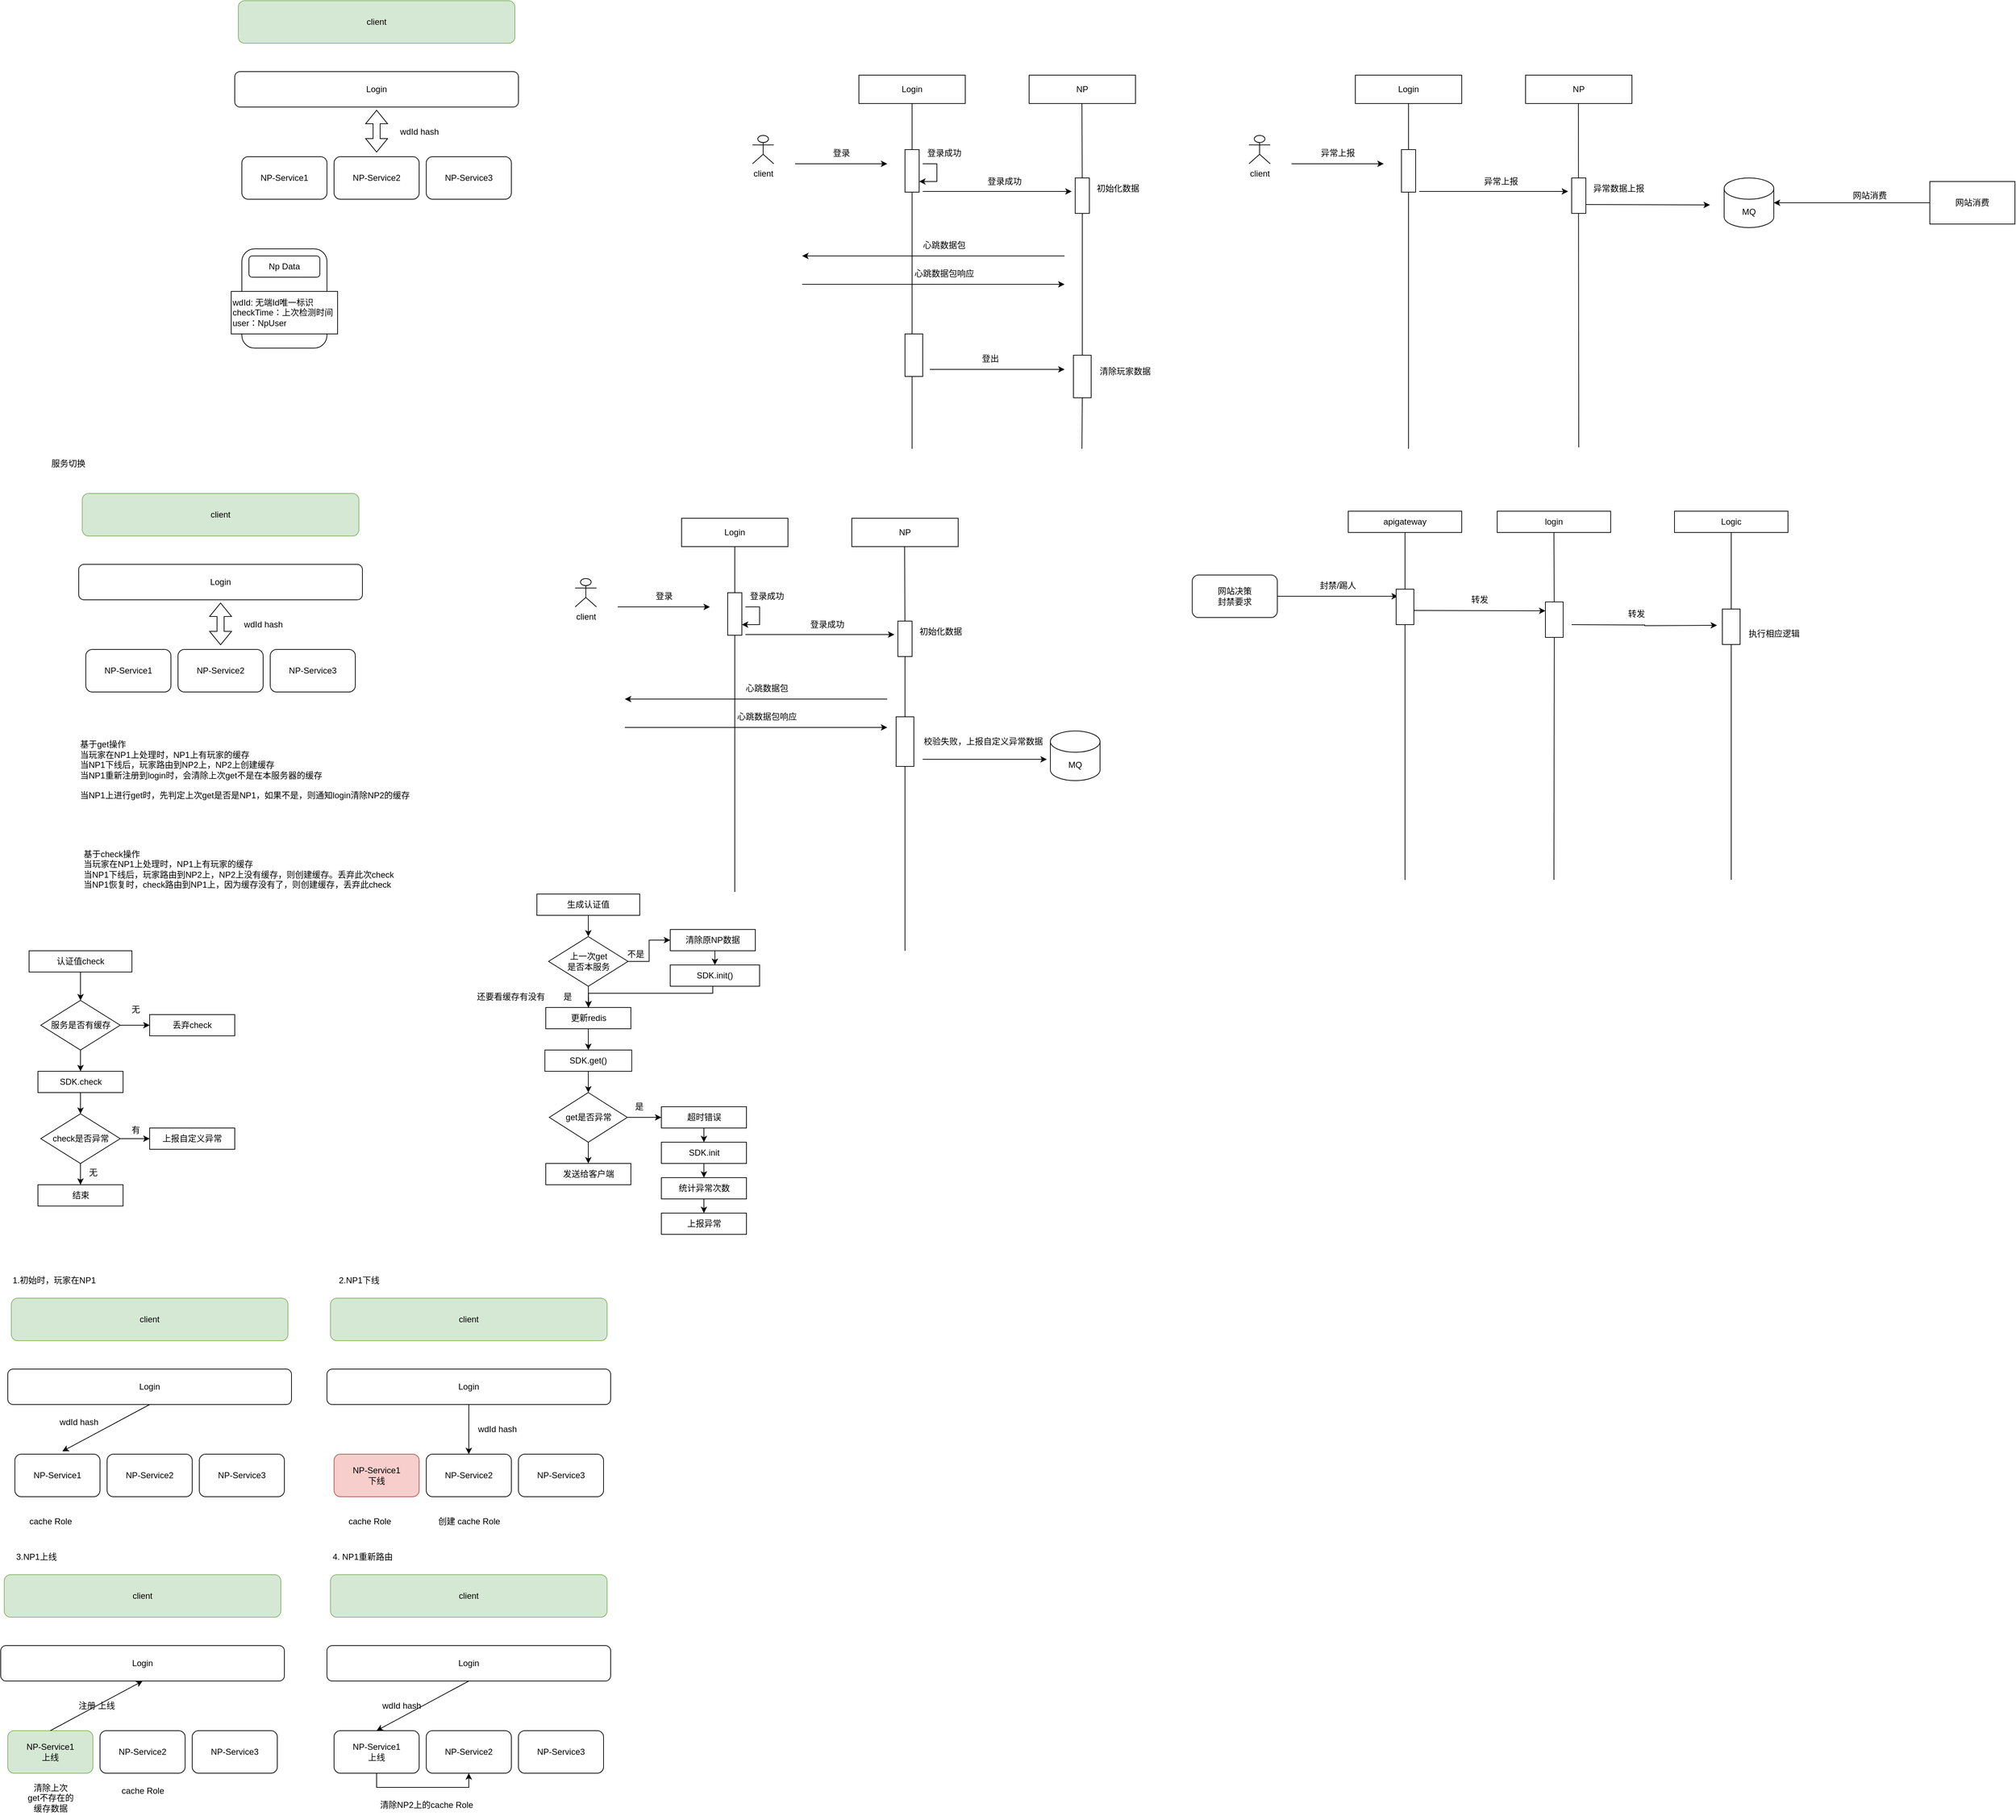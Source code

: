 <mxfile version="22.0.4" type="github">
  <diagram name="第 1 页" id="m8Y2bPKccs0BhpPyB7dn">
    <mxGraphModel dx="1434" dy="758" grid="1" gridSize="10" guides="1" tooltips="1" connect="1" arrows="1" fold="1" page="1" pageScale="1" pageWidth="4681" pageHeight="3300" math="0" shadow="0">
      <root>
        <mxCell id="0" />
        <mxCell id="1" parent="0" />
        <mxCell id="TbUIRS5alaqaaHzp_Mkm-1" value="Login" style="rounded=1;whiteSpace=wrap;html=1;" parent="1" vertex="1">
          <mxGeometry x="440" y="190" width="400" height="50" as="geometry" />
        </mxCell>
        <mxCell id="TbUIRS5alaqaaHzp_Mkm-2" value="NP-Service1" style="rounded=1;whiteSpace=wrap;html=1;" parent="1" vertex="1">
          <mxGeometry x="450" y="310" width="120" height="60" as="geometry" />
        </mxCell>
        <mxCell id="TbUIRS5alaqaaHzp_Mkm-3" value="NP-Service2" style="rounded=1;whiteSpace=wrap;html=1;" parent="1" vertex="1">
          <mxGeometry x="580" y="310" width="120" height="60" as="geometry" />
        </mxCell>
        <mxCell id="TbUIRS5alaqaaHzp_Mkm-4" value="NP-Service3" style="rounded=1;whiteSpace=wrap;html=1;" parent="1" vertex="1">
          <mxGeometry x="710" y="310" width="120" height="60" as="geometry" />
        </mxCell>
        <mxCell id="TbUIRS5alaqaaHzp_Mkm-6" value="" style="shape=flexArrow;endArrow=classic;startArrow=classic;html=1;rounded=0;entryX=0.5;entryY=1;entryDx=0;entryDy=0;" parent="1" edge="1">
          <mxGeometry width="100" height="100" relative="1" as="geometry">
            <mxPoint x="640" y="304" as="sourcePoint" />
            <mxPoint x="640" y="244" as="targetPoint" />
          </mxGeometry>
        </mxCell>
        <mxCell id="TbUIRS5alaqaaHzp_Mkm-7" value="wdId hash" style="text;html=1;align=center;verticalAlign=middle;resizable=0;points=[];autosize=1;strokeColor=none;fillColor=none;" parent="1" vertex="1">
          <mxGeometry x="660" y="260" width="80" height="30" as="geometry" />
        </mxCell>
        <mxCell id="TbUIRS5alaqaaHzp_Mkm-9" value="" style="rounded=1;whiteSpace=wrap;html=1;" parent="1" vertex="1">
          <mxGeometry x="450" y="440" width="120" height="140" as="geometry" />
        </mxCell>
        <mxCell id="TbUIRS5alaqaaHzp_Mkm-10" value="Np Data" style="rounded=1;whiteSpace=wrap;html=1;" parent="1" vertex="1">
          <mxGeometry x="460" y="450" width="100" height="30" as="geometry" />
        </mxCell>
        <mxCell id="TbUIRS5alaqaaHzp_Mkm-11" value="wdId: 无端Id唯一标识&lt;br&gt;checkTime：上次检测时间&lt;br&gt;user：NpUser" style="whiteSpace=wrap;html=1;align=left;" parent="1" vertex="1">
          <mxGeometry x="435" y="500" width="150" height="60" as="geometry" />
        </mxCell>
        <mxCell id="TbUIRS5alaqaaHzp_Mkm-13" value="Login" style="rounded=0;whiteSpace=wrap;html=1;" parent="1" vertex="1">
          <mxGeometry x="1320" y="195" width="150" height="40" as="geometry" />
        </mxCell>
        <mxCell id="TbUIRS5alaqaaHzp_Mkm-14" value="NP" style="rounded=0;whiteSpace=wrap;html=1;" parent="1" vertex="1">
          <mxGeometry x="1560" y="195" width="150" height="40" as="geometry" />
        </mxCell>
        <mxCell id="TbUIRS5alaqaaHzp_Mkm-15" value="client" style="shape=umlActor;verticalLabelPosition=bottom;verticalAlign=top;html=1;outlineConnect=0;" parent="1" vertex="1">
          <mxGeometry x="1170" y="280" width="30" height="40" as="geometry" />
        </mxCell>
        <mxCell id="TbUIRS5alaqaaHzp_Mkm-17" value="" style="endArrow=none;html=1;rounded=0;entryX=0.5;entryY=1;entryDx=0;entryDy=0;" parent="1" source="TbUIRS5alaqaaHzp_Mkm-20" target="TbUIRS5alaqaaHzp_Mkm-13" edge="1">
          <mxGeometry width="50" height="50" relative="1" as="geometry">
            <mxPoint x="1395" y="722" as="sourcePoint" />
            <mxPoint x="1430" y="560" as="targetPoint" />
          </mxGeometry>
        </mxCell>
        <mxCell id="TbUIRS5alaqaaHzp_Mkm-18" value="" style="endArrow=none;html=1;rounded=0;entryX=0.5;entryY=1;entryDx=0;entryDy=0;" parent="1" source="TbUIRS5alaqaaHzp_Mkm-26" edge="1">
          <mxGeometry width="50" height="50" relative="1" as="geometry">
            <mxPoint x="1634.5" y="722" as="sourcePoint" />
            <mxPoint x="1634.5" y="235" as="targetPoint" />
          </mxGeometry>
        </mxCell>
        <mxCell id="TbUIRS5alaqaaHzp_Mkm-21" value="" style="endArrow=none;html=1;rounded=0;entryX=0.5;entryY=1;entryDx=0;entryDy=0;" parent="1" target="TbUIRS5alaqaaHzp_Mkm-20" edge="1">
          <mxGeometry width="50" height="50" relative="1" as="geometry">
            <mxPoint x="1395" y="722" as="sourcePoint" />
            <mxPoint x="1395" y="235" as="targetPoint" />
          </mxGeometry>
        </mxCell>
        <mxCell id="TbUIRS5alaqaaHzp_Mkm-20" value="" style="rounded=0;whiteSpace=wrap;html=1;" parent="1" vertex="1">
          <mxGeometry x="1385" y="300" width="20" height="60" as="geometry" />
        </mxCell>
        <mxCell id="TbUIRS5alaqaaHzp_Mkm-22" value="" style="endArrow=classic;html=1;rounded=0;" parent="1" edge="1">
          <mxGeometry width="50" height="50" relative="1" as="geometry">
            <mxPoint x="1230" y="320" as="sourcePoint" />
            <mxPoint x="1360" y="320" as="targetPoint" />
          </mxGeometry>
        </mxCell>
        <mxCell id="TbUIRS5alaqaaHzp_Mkm-23" value="登录" style="text;html=1;align=center;verticalAlign=middle;resizable=0;points=[];autosize=1;strokeColor=none;fillColor=none;" parent="1" vertex="1">
          <mxGeometry x="1270" y="290" width="50" height="30" as="geometry" />
        </mxCell>
        <mxCell id="TbUIRS5alaqaaHzp_Mkm-24" value="" style="endArrow=classic;html=1;rounded=0;edgeStyle=elbowEdgeStyle;entryX=1;entryY=0.75;entryDx=0;entryDy=0;" parent="1" target="TbUIRS5alaqaaHzp_Mkm-20" edge="1">
          <mxGeometry width="50" height="50" relative="1" as="geometry">
            <mxPoint x="1410" y="320" as="sourcePoint" />
            <mxPoint x="1440" y="350" as="targetPoint" />
            <Array as="points">
              <mxPoint x="1430" y="330" />
            </Array>
          </mxGeometry>
        </mxCell>
        <mxCell id="TbUIRS5alaqaaHzp_Mkm-25" value="登录成功" style="text;html=1;align=center;verticalAlign=middle;resizable=0;points=[];autosize=1;strokeColor=none;fillColor=none;" parent="1" vertex="1">
          <mxGeometry x="1405" y="290" width="70" height="30" as="geometry" />
        </mxCell>
        <mxCell id="TbUIRS5alaqaaHzp_Mkm-27" value="" style="endArrow=none;html=1;rounded=0;entryX=0.5;entryY=1;entryDx=0;entryDy=0;" parent="1" source="TbUIRS5alaqaaHzp_Mkm-40" target="TbUIRS5alaqaaHzp_Mkm-26" edge="1">
          <mxGeometry width="50" height="50" relative="1" as="geometry">
            <mxPoint x="1634.5" y="722" as="sourcePoint" />
            <mxPoint x="1634.5" y="235" as="targetPoint" />
          </mxGeometry>
        </mxCell>
        <mxCell id="TbUIRS5alaqaaHzp_Mkm-26" value="" style="rounded=0;whiteSpace=wrap;html=1;" parent="1" vertex="1">
          <mxGeometry x="1625" y="340" width="20" height="50" as="geometry" />
        </mxCell>
        <mxCell id="TbUIRS5alaqaaHzp_Mkm-28" value="" style="endArrow=classic;html=1;rounded=0;" parent="1" edge="1">
          <mxGeometry width="50" height="50" relative="1" as="geometry">
            <mxPoint x="1410" y="359" as="sourcePoint" />
            <mxPoint x="1620" y="359" as="targetPoint" />
          </mxGeometry>
        </mxCell>
        <mxCell id="TbUIRS5alaqaaHzp_Mkm-29" value="登录成功" style="text;html=1;align=center;verticalAlign=middle;resizable=0;points=[];autosize=1;strokeColor=none;fillColor=none;" parent="1" vertex="1">
          <mxGeometry x="1490" y="330" width="70" height="30" as="geometry" />
        </mxCell>
        <mxCell id="TbUIRS5alaqaaHzp_Mkm-30" value="初始化数据" style="text;html=1;align=center;verticalAlign=middle;resizable=0;points=[];autosize=1;strokeColor=none;fillColor=none;" parent="1" vertex="1">
          <mxGeometry x="1645" y="340" width="80" height="30" as="geometry" />
        </mxCell>
        <mxCell id="TbUIRS5alaqaaHzp_Mkm-31" value="" style="endArrow=classic;html=1;rounded=0;" parent="1" edge="1">
          <mxGeometry width="50" height="50" relative="1" as="geometry">
            <mxPoint x="1610" y="450" as="sourcePoint" />
            <mxPoint x="1240" y="450" as="targetPoint" />
          </mxGeometry>
        </mxCell>
        <mxCell id="TbUIRS5alaqaaHzp_Mkm-32" value="心跳数据包" style="text;html=1;align=center;verticalAlign=middle;resizable=0;points=[];autosize=1;strokeColor=none;fillColor=none;" parent="1" vertex="1">
          <mxGeometry x="1400" y="420" width="80" height="30" as="geometry" />
        </mxCell>
        <mxCell id="TbUIRS5alaqaaHzp_Mkm-33" value="" style="endArrow=classic;html=1;rounded=0;" parent="1" edge="1">
          <mxGeometry width="50" height="50" relative="1" as="geometry">
            <mxPoint x="1240" y="490" as="sourcePoint" />
            <mxPoint x="1610" y="490" as="targetPoint" />
          </mxGeometry>
        </mxCell>
        <mxCell id="TbUIRS5alaqaaHzp_Mkm-34" value="心跳数据包响应" style="text;html=1;align=center;verticalAlign=middle;resizable=0;points=[];autosize=1;strokeColor=none;fillColor=none;" parent="1" vertex="1">
          <mxGeometry x="1385" y="460" width="110" height="30" as="geometry" />
        </mxCell>
        <mxCell id="TbUIRS5alaqaaHzp_Mkm-36" value="" style="rounded=0;whiteSpace=wrap;html=1;" parent="1" vertex="1">
          <mxGeometry x="1385" y="560" width="25" height="60" as="geometry" />
        </mxCell>
        <mxCell id="TbUIRS5alaqaaHzp_Mkm-38" value="" style="endArrow=classic;html=1;rounded=0;" parent="1" edge="1">
          <mxGeometry width="50" height="50" relative="1" as="geometry">
            <mxPoint x="1420" y="610" as="sourcePoint" />
            <mxPoint x="1610" y="610" as="targetPoint" />
          </mxGeometry>
        </mxCell>
        <mxCell id="TbUIRS5alaqaaHzp_Mkm-39" value="登出" style="text;html=1;align=center;verticalAlign=middle;resizable=0;points=[];autosize=1;strokeColor=none;fillColor=none;" parent="1" vertex="1">
          <mxGeometry x="1480" y="580" width="50" height="30" as="geometry" />
        </mxCell>
        <mxCell id="TbUIRS5alaqaaHzp_Mkm-42" value="" style="endArrow=none;html=1;rounded=0;entryX=0.5;entryY=1;entryDx=0;entryDy=0;" parent="1" target="TbUIRS5alaqaaHzp_Mkm-40" edge="1">
          <mxGeometry width="50" height="50" relative="1" as="geometry">
            <mxPoint x="1634.5" y="722" as="sourcePoint" />
            <mxPoint x="1635" y="390" as="targetPoint" />
          </mxGeometry>
        </mxCell>
        <mxCell id="TbUIRS5alaqaaHzp_Mkm-40" value="" style="rounded=0;whiteSpace=wrap;html=1;" parent="1" vertex="1">
          <mxGeometry x="1622.5" y="590" width="25" height="60" as="geometry" />
        </mxCell>
        <mxCell id="TbUIRS5alaqaaHzp_Mkm-43" value="清除玩家数据" style="text;html=1;align=center;verticalAlign=middle;resizable=0;points=[];autosize=1;strokeColor=none;fillColor=none;" parent="1" vertex="1">
          <mxGeometry x="1645" y="598" width="100" height="30" as="geometry" />
        </mxCell>
        <mxCell id="TbUIRS5alaqaaHzp_Mkm-45" value="client" style="rounded=1;whiteSpace=wrap;html=1;fillColor=#d5e8d4;strokeColor=#82b366;" parent="1" vertex="1">
          <mxGeometry x="445" y="90" width="390" height="60" as="geometry" />
        </mxCell>
        <mxCell id="3ECNFXFE3xswvJg45IEQ-1" value="Login" style="rounded=0;whiteSpace=wrap;html=1;" vertex="1" parent="1">
          <mxGeometry x="2020" y="195" width="150" height="40" as="geometry" />
        </mxCell>
        <mxCell id="3ECNFXFE3xswvJg45IEQ-2" value="NP" style="rounded=0;whiteSpace=wrap;html=1;" vertex="1" parent="1">
          <mxGeometry x="2260" y="195" width="150" height="40" as="geometry" />
        </mxCell>
        <mxCell id="3ECNFXFE3xswvJg45IEQ-3" value="client" style="shape=umlActor;verticalLabelPosition=bottom;verticalAlign=top;html=1;outlineConnect=0;" vertex="1" parent="1">
          <mxGeometry x="1870" y="280" width="30" height="40" as="geometry" />
        </mxCell>
        <mxCell id="3ECNFXFE3xswvJg45IEQ-4" value="" style="endArrow=none;html=1;rounded=0;entryX=0.5;entryY=1;entryDx=0;entryDy=0;" edge="1" parent="1" source="3ECNFXFE3xswvJg45IEQ-7" target="3ECNFXFE3xswvJg45IEQ-1">
          <mxGeometry width="50" height="50" relative="1" as="geometry">
            <mxPoint x="2095" y="722" as="sourcePoint" />
            <mxPoint x="2130" y="560" as="targetPoint" />
          </mxGeometry>
        </mxCell>
        <mxCell id="3ECNFXFE3xswvJg45IEQ-5" value="" style="endArrow=none;html=1;rounded=0;entryX=0.5;entryY=1;entryDx=0;entryDy=0;" edge="1" parent="1">
          <mxGeometry width="50" height="50" relative="1" as="geometry">
            <mxPoint x="2335" y="720" as="sourcePoint" />
            <mxPoint x="2334.5" y="235" as="targetPoint" />
          </mxGeometry>
        </mxCell>
        <mxCell id="3ECNFXFE3xswvJg45IEQ-6" value="" style="endArrow=none;html=1;rounded=0;entryX=0.5;entryY=1;entryDx=0;entryDy=0;" edge="1" parent="1" target="3ECNFXFE3xswvJg45IEQ-7">
          <mxGeometry width="50" height="50" relative="1" as="geometry">
            <mxPoint x="2095" y="722" as="sourcePoint" />
            <mxPoint x="2095" y="235" as="targetPoint" />
          </mxGeometry>
        </mxCell>
        <mxCell id="3ECNFXFE3xswvJg45IEQ-7" value="" style="rounded=0;whiteSpace=wrap;html=1;" vertex="1" parent="1">
          <mxGeometry x="2085" y="300" width="20" height="60" as="geometry" />
        </mxCell>
        <mxCell id="3ECNFXFE3xswvJg45IEQ-8" value="" style="endArrow=classic;html=1;rounded=0;" edge="1" parent="1">
          <mxGeometry width="50" height="50" relative="1" as="geometry">
            <mxPoint x="1930" y="320" as="sourcePoint" />
            <mxPoint x="2060" y="320" as="targetPoint" />
          </mxGeometry>
        </mxCell>
        <mxCell id="3ECNFXFE3xswvJg45IEQ-9" value="异常上报" style="text;html=1;align=center;verticalAlign=middle;resizable=0;points=[];autosize=1;strokeColor=none;fillColor=none;" vertex="1" parent="1">
          <mxGeometry x="1960" y="290" width="70" height="30" as="geometry" />
        </mxCell>
        <mxCell id="3ECNFXFE3xswvJg45IEQ-13" value="" style="rounded=0;whiteSpace=wrap;html=1;" vertex="1" parent="1">
          <mxGeometry x="2325" y="340" width="20" height="50" as="geometry" />
        </mxCell>
        <mxCell id="3ECNFXFE3xswvJg45IEQ-14" value="" style="endArrow=classic;html=1;rounded=0;" edge="1" parent="1">
          <mxGeometry width="50" height="50" relative="1" as="geometry">
            <mxPoint x="2110" y="359" as="sourcePoint" />
            <mxPoint x="2320" y="359" as="targetPoint" />
          </mxGeometry>
        </mxCell>
        <mxCell id="3ECNFXFE3xswvJg45IEQ-15" value="异常上报" style="text;html=1;align=center;verticalAlign=middle;resizable=0;points=[];autosize=1;strokeColor=none;fillColor=none;" vertex="1" parent="1">
          <mxGeometry x="2190" y="330" width="70" height="30" as="geometry" />
        </mxCell>
        <mxCell id="3ECNFXFE3xswvJg45IEQ-16" value="异常数据上报" style="text;html=1;align=center;verticalAlign=middle;resizable=0;points=[];autosize=1;strokeColor=none;fillColor=none;" vertex="1" parent="1">
          <mxGeometry x="2341" y="340" width="100" height="30" as="geometry" />
        </mxCell>
        <mxCell id="3ECNFXFE3xswvJg45IEQ-27" value="" style="endArrow=classic;html=1;rounded=0;exitX=1;exitY=0.75;exitDx=0;exitDy=0;" edge="1" parent="1" source="3ECNFXFE3xswvJg45IEQ-13">
          <mxGeometry width="50" height="50" relative="1" as="geometry">
            <mxPoint x="2460" y="440" as="sourcePoint" />
            <mxPoint x="2520" y="378" as="targetPoint" />
          </mxGeometry>
        </mxCell>
        <mxCell id="3ECNFXFE3xswvJg45IEQ-28" value="MQ" style="shape=cylinder3;whiteSpace=wrap;html=1;boundedLbl=1;backgroundOutline=1;size=15;" vertex="1" parent="1">
          <mxGeometry x="2540" y="340" width="70" height="70" as="geometry" />
        </mxCell>
        <mxCell id="3ECNFXFE3xswvJg45IEQ-30" style="edgeStyle=orthogonalEdgeStyle;rounded=0;orthogonalLoop=1;jettySize=auto;html=1;exitX=0;exitY=0.5;exitDx=0;exitDy=0;" edge="1" parent="1" source="3ECNFXFE3xswvJg45IEQ-29" target="3ECNFXFE3xswvJg45IEQ-28">
          <mxGeometry relative="1" as="geometry">
            <Array as="points">
              <mxPoint x="2830" y="375" />
            </Array>
          </mxGeometry>
        </mxCell>
        <mxCell id="3ECNFXFE3xswvJg45IEQ-29" value="网站消费" style="rounded=0;whiteSpace=wrap;html=1;" vertex="1" parent="1">
          <mxGeometry x="2830" y="345" width="120" height="60" as="geometry" />
        </mxCell>
        <mxCell id="3ECNFXFE3xswvJg45IEQ-31" value="网站消费" style="text;html=1;align=center;verticalAlign=middle;resizable=0;points=[];autosize=1;strokeColor=none;fillColor=none;" vertex="1" parent="1">
          <mxGeometry x="2710" y="350" width="70" height="30" as="geometry" />
        </mxCell>
        <mxCell id="3ECNFXFE3xswvJg45IEQ-35" style="edgeStyle=orthogonalEdgeStyle;rounded=0;orthogonalLoop=1;jettySize=auto;html=1;exitX=1;exitY=0.5;exitDx=0;exitDy=0;" edge="1" parent="1" source="3ECNFXFE3xswvJg45IEQ-32">
          <mxGeometry relative="1" as="geometry">
            <mxPoint x="2080" y="930" as="targetPoint" />
          </mxGeometry>
        </mxCell>
        <mxCell id="3ECNFXFE3xswvJg45IEQ-32" value="网站决策&lt;br&gt;封禁要求" style="rounded=1;whiteSpace=wrap;html=1;" vertex="1" parent="1">
          <mxGeometry x="1790" y="900" width="120" height="60" as="geometry" />
        </mxCell>
        <mxCell id="3ECNFXFE3xswvJg45IEQ-33" value="apigateway" style="rounded=0;whiteSpace=wrap;html=1;" vertex="1" parent="1">
          <mxGeometry x="2010" y="810" width="160" height="30" as="geometry" />
        </mxCell>
        <mxCell id="3ECNFXFE3xswvJg45IEQ-34" value="" style="endArrow=none;html=1;rounded=0;entryX=0.5;entryY=1;entryDx=0;entryDy=0;" edge="1" parent="1" source="3ECNFXFE3xswvJg45IEQ-42" target="3ECNFXFE3xswvJg45IEQ-33">
          <mxGeometry width="50" height="50" relative="1" as="geometry">
            <mxPoint x="2090" y="1330" as="sourcePoint" />
            <mxPoint x="2060" y="1010" as="targetPoint" />
          </mxGeometry>
        </mxCell>
        <mxCell id="3ECNFXFE3xswvJg45IEQ-36" value="login" style="rounded=0;whiteSpace=wrap;html=1;" vertex="1" parent="1">
          <mxGeometry x="2220" y="810" width="160" height="30" as="geometry" />
        </mxCell>
        <mxCell id="3ECNFXFE3xswvJg45IEQ-37" value="" style="endArrow=none;html=1;rounded=0;entryX=0.5;entryY=1;entryDx=0;entryDy=0;" edge="1" parent="1" target="3ECNFXFE3xswvJg45IEQ-36" source="3ECNFXFE3xswvJg45IEQ-45">
          <mxGeometry width="50" height="50" relative="1" as="geometry">
            <mxPoint x="2300" y="1330" as="sourcePoint" />
            <mxPoint x="2270" y="1010" as="targetPoint" />
          </mxGeometry>
        </mxCell>
        <mxCell id="3ECNFXFE3xswvJg45IEQ-39" value="Logic" style="rounded=0;whiteSpace=wrap;html=1;" vertex="1" parent="1">
          <mxGeometry x="2470" y="810" width="160" height="30" as="geometry" />
        </mxCell>
        <mxCell id="3ECNFXFE3xswvJg45IEQ-40" value="" style="endArrow=none;html=1;rounded=0;entryX=0.5;entryY=1;entryDx=0;entryDy=0;" edge="1" parent="1" target="3ECNFXFE3xswvJg45IEQ-39">
          <mxGeometry width="50" height="50" relative="1" as="geometry">
            <mxPoint x="2550" y="1330" as="sourcePoint" />
            <mxPoint x="2520" y="1010" as="targetPoint" />
          </mxGeometry>
        </mxCell>
        <mxCell id="3ECNFXFE3xswvJg45IEQ-41" value="封禁/踢人" style="text;html=1;align=center;verticalAlign=middle;resizable=0;points=[];autosize=1;strokeColor=none;fillColor=none;" vertex="1" parent="1">
          <mxGeometry x="1960" y="900" width="70" height="30" as="geometry" />
        </mxCell>
        <mxCell id="3ECNFXFE3xswvJg45IEQ-43" value="" style="endArrow=none;html=1;rounded=0;entryX=0.5;entryY=1;entryDx=0;entryDy=0;" edge="1" parent="1" target="3ECNFXFE3xswvJg45IEQ-42">
          <mxGeometry width="50" height="50" relative="1" as="geometry">
            <mxPoint x="2090" y="1330" as="sourcePoint" />
            <mxPoint x="2090" y="840" as="targetPoint" />
          </mxGeometry>
        </mxCell>
        <mxCell id="3ECNFXFE3xswvJg45IEQ-42" value="" style="rounded=0;whiteSpace=wrap;html=1;" vertex="1" parent="1">
          <mxGeometry x="2077.5" y="920" width="25" height="50" as="geometry" />
        </mxCell>
        <mxCell id="3ECNFXFE3xswvJg45IEQ-44" style="edgeStyle=orthogonalEdgeStyle;rounded=0;orthogonalLoop=1;jettySize=auto;html=1;exitX=1;exitY=0.5;exitDx=0;exitDy=0;entryX=0;entryY=0.25;entryDx=0;entryDy=0;" edge="1" parent="1" target="3ECNFXFE3xswvJg45IEQ-45">
          <mxGeometry relative="1" as="geometry">
            <mxPoint x="2272.5" y="950" as="targetPoint" />
            <mxPoint x="2102.5" y="950" as="sourcePoint" />
          </mxGeometry>
        </mxCell>
        <mxCell id="3ECNFXFE3xswvJg45IEQ-47" value="" style="endArrow=none;html=1;rounded=0;entryX=0.5;entryY=1;entryDx=0;entryDy=0;" edge="1" parent="1" target="3ECNFXFE3xswvJg45IEQ-45">
          <mxGeometry width="50" height="50" relative="1" as="geometry">
            <mxPoint x="2300" y="1330" as="sourcePoint" />
            <mxPoint x="2300" y="840" as="targetPoint" />
          </mxGeometry>
        </mxCell>
        <mxCell id="3ECNFXFE3xswvJg45IEQ-45" value="" style="rounded=0;whiteSpace=wrap;html=1;" vertex="1" parent="1">
          <mxGeometry x="2288" y="938" width="25" height="50" as="geometry" />
        </mxCell>
        <mxCell id="3ECNFXFE3xswvJg45IEQ-48" value="" style="rounded=0;whiteSpace=wrap;html=1;" vertex="1" parent="1">
          <mxGeometry x="2537.5" y="948" width="25" height="50" as="geometry" />
        </mxCell>
        <mxCell id="3ECNFXFE3xswvJg45IEQ-49" value="转发" style="text;html=1;align=center;verticalAlign=middle;resizable=0;points=[];autosize=1;strokeColor=none;fillColor=none;" vertex="1" parent="1">
          <mxGeometry x="2170" y="920" width="50" height="30" as="geometry" />
        </mxCell>
        <mxCell id="3ECNFXFE3xswvJg45IEQ-51" style="edgeStyle=orthogonalEdgeStyle;rounded=0;orthogonalLoop=1;jettySize=auto;html=1;exitX=1;exitY=0.5;exitDx=0;exitDy=0;" edge="1" parent="1">
          <mxGeometry relative="1" as="geometry">
            <mxPoint x="2530" y="971" as="targetPoint" />
            <mxPoint x="2325" y="970" as="sourcePoint" />
          </mxGeometry>
        </mxCell>
        <mxCell id="3ECNFXFE3xswvJg45IEQ-52" value="转发" style="text;html=1;align=center;verticalAlign=middle;resizable=0;points=[];autosize=1;strokeColor=none;fillColor=none;" vertex="1" parent="1">
          <mxGeometry x="2391" y="940" width="50" height="30" as="geometry" />
        </mxCell>
        <mxCell id="3ECNFXFE3xswvJg45IEQ-53" value="执行相应逻辑" style="text;html=1;align=center;verticalAlign=middle;resizable=0;points=[];autosize=1;strokeColor=none;fillColor=none;" vertex="1" parent="1">
          <mxGeometry x="2560" y="968" width="100" height="30" as="geometry" />
        </mxCell>
        <mxCell id="3ECNFXFE3xswvJg45IEQ-54" value="Login" style="rounded=0;whiteSpace=wrap;html=1;" vertex="1" parent="1">
          <mxGeometry x="1070" y="820" width="150" height="40" as="geometry" />
        </mxCell>
        <mxCell id="3ECNFXFE3xswvJg45IEQ-55" value="NP" style="rounded=0;whiteSpace=wrap;html=1;" vertex="1" parent="1">
          <mxGeometry x="1310" y="820" width="150" height="40" as="geometry" />
        </mxCell>
        <mxCell id="3ECNFXFE3xswvJg45IEQ-56" value="client" style="shape=umlActor;verticalLabelPosition=bottom;verticalAlign=top;html=1;outlineConnect=0;" vertex="1" parent="1">
          <mxGeometry x="920" y="905" width="30" height="40" as="geometry" />
        </mxCell>
        <mxCell id="3ECNFXFE3xswvJg45IEQ-57" value="" style="endArrow=none;html=1;rounded=0;entryX=0.5;entryY=1;entryDx=0;entryDy=0;" edge="1" parent="1" source="3ECNFXFE3xswvJg45IEQ-60" target="3ECNFXFE3xswvJg45IEQ-54">
          <mxGeometry width="50" height="50" relative="1" as="geometry">
            <mxPoint x="1145" y="1347" as="sourcePoint" />
            <mxPoint x="1180" y="1185" as="targetPoint" />
          </mxGeometry>
        </mxCell>
        <mxCell id="3ECNFXFE3xswvJg45IEQ-58" value="" style="endArrow=none;html=1;rounded=0;entryX=0.5;entryY=1;entryDx=0;entryDy=0;" edge="1" parent="1" source="3ECNFXFE3xswvJg45IEQ-66">
          <mxGeometry width="50" height="50" relative="1" as="geometry">
            <mxPoint x="1384.5" y="1347" as="sourcePoint" />
            <mxPoint x="1384.5" y="860" as="targetPoint" />
          </mxGeometry>
        </mxCell>
        <mxCell id="3ECNFXFE3xswvJg45IEQ-59" value="" style="endArrow=none;html=1;rounded=0;entryX=0.5;entryY=1;entryDx=0;entryDy=0;" edge="1" parent="1" target="3ECNFXFE3xswvJg45IEQ-60">
          <mxGeometry width="50" height="50" relative="1" as="geometry">
            <mxPoint x="1145" y="1347" as="sourcePoint" />
            <mxPoint x="1145" y="860" as="targetPoint" />
          </mxGeometry>
        </mxCell>
        <mxCell id="3ECNFXFE3xswvJg45IEQ-60" value="" style="rounded=0;whiteSpace=wrap;html=1;" vertex="1" parent="1">
          <mxGeometry x="1135" y="925" width="20" height="60" as="geometry" />
        </mxCell>
        <mxCell id="3ECNFXFE3xswvJg45IEQ-61" value="" style="endArrow=classic;html=1;rounded=0;" edge="1" parent="1">
          <mxGeometry width="50" height="50" relative="1" as="geometry">
            <mxPoint x="980" y="945" as="sourcePoint" />
            <mxPoint x="1110" y="945" as="targetPoint" />
          </mxGeometry>
        </mxCell>
        <mxCell id="3ECNFXFE3xswvJg45IEQ-62" value="登录" style="text;html=1;align=center;verticalAlign=middle;resizable=0;points=[];autosize=1;strokeColor=none;fillColor=none;" vertex="1" parent="1">
          <mxGeometry x="1020" y="915" width="50" height="30" as="geometry" />
        </mxCell>
        <mxCell id="3ECNFXFE3xswvJg45IEQ-63" value="" style="endArrow=classic;html=1;rounded=0;edgeStyle=elbowEdgeStyle;entryX=1;entryY=0.75;entryDx=0;entryDy=0;" edge="1" parent="1" target="3ECNFXFE3xswvJg45IEQ-60">
          <mxGeometry width="50" height="50" relative="1" as="geometry">
            <mxPoint x="1160" y="945" as="sourcePoint" />
            <mxPoint x="1190" y="975" as="targetPoint" />
            <Array as="points">
              <mxPoint x="1180" y="955" />
            </Array>
          </mxGeometry>
        </mxCell>
        <mxCell id="3ECNFXFE3xswvJg45IEQ-64" value="登录成功" style="text;html=1;align=center;verticalAlign=middle;resizable=0;points=[];autosize=1;strokeColor=none;fillColor=none;" vertex="1" parent="1">
          <mxGeometry x="1155" y="915" width="70" height="30" as="geometry" />
        </mxCell>
        <mxCell id="3ECNFXFE3xswvJg45IEQ-65" value="" style="endArrow=none;html=1;rounded=0;entryX=0.5;entryY=1;entryDx=0;entryDy=0;" edge="1" parent="1" source="3ECNFXFE3xswvJg45IEQ-80" target="3ECNFXFE3xswvJg45IEQ-66">
          <mxGeometry width="50" height="50" relative="1" as="geometry">
            <mxPoint x="1385" y="1430" as="sourcePoint" />
            <mxPoint x="1384.5" y="860" as="targetPoint" />
          </mxGeometry>
        </mxCell>
        <mxCell id="3ECNFXFE3xswvJg45IEQ-66" value="" style="rounded=0;whiteSpace=wrap;html=1;" vertex="1" parent="1">
          <mxGeometry x="1375" y="965" width="20" height="50" as="geometry" />
        </mxCell>
        <mxCell id="3ECNFXFE3xswvJg45IEQ-67" value="" style="endArrow=classic;html=1;rounded=0;" edge="1" parent="1">
          <mxGeometry width="50" height="50" relative="1" as="geometry">
            <mxPoint x="1160" y="984" as="sourcePoint" />
            <mxPoint x="1370" y="984" as="targetPoint" />
          </mxGeometry>
        </mxCell>
        <mxCell id="3ECNFXFE3xswvJg45IEQ-68" value="登录成功" style="text;html=1;align=center;verticalAlign=middle;resizable=0;points=[];autosize=1;strokeColor=none;fillColor=none;" vertex="1" parent="1">
          <mxGeometry x="1240" y="955" width="70" height="30" as="geometry" />
        </mxCell>
        <mxCell id="3ECNFXFE3xswvJg45IEQ-69" value="初始化数据" style="text;html=1;align=center;verticalAlign=middle;resizable=0;points=[];autosize=1;strokeColor=none;fillColor=none;" vertex="1" parent="1">
          <mxGeometry x="1395" y="965" width="80" height="30" as="geometry" />
        </mxCell>
        <mxCell id="3ECNFXFE3xswvJg45IEQ-70" value="" style="endArrow=classic;html=1;rounded=0;" edge="1" parent="1">
          <mxGeometry width="50" height="50" relative="1" as="geometry">
            <mxPoint x="1360" y="1075" as="sourcePoint" />
            <mxPoint x="990" y="1075" as="targetPoint" />
          </mxGeometry>
        </mxCell>
        <mxCell id="3ECNFXFE3xswvJg45IEQ-71" value="心跳数据包" style="text;html=1;align=center;verticalAlign=middle;resizable=0;points=[];autosize=1;strokeColor=none;fillColor=none;" vertex="1" parent="1">
          <mxGeometry x="1150" y="1045" width="80" height="30" as="geometry" />
        </mxCell>
        <mxCell id="3ECNFXFE3xswvJg45IEQ-72" value="" style="endArrow=classic;html=1;rounded=0;" edge="1" parent="1">
          <mxGeometry width="50" height="50" relative="1" as="geometry">
            <mxPoint x="990" y="1115" as="sourcePoint" />
            <mxPoint x="1360" y="1115" as="targetPoint" />
          </mxGeometry>
        </mxCell>
        <mxCell id="3ECNFXFE3xswvJg45IEQ-73" value="心跳数据包响应" style="text;html=1;align=center;verticalAlign=middle;resizable=0;points=[];autosize=1;strokeColor=none;fillColor=none;" vertex="1" parent="1">
          <mxGeometry x="1135" y="1085" width="110" height="30" as="geometry" />
        </mxCell>
        <mxCell id="3ECNFXFE3xswvJg45IEQ-81" value="" style="endArrow=none;html=1;rounded=0;entryX=0.5;entryY=1;entryDx=0;entryDy=0;" edge="1" parent="1" target="3ECNFXFE3xswvJg45IEQ-80">
          <mxGeometry width="50" height="50" relative="1" as="geometry">
            <mxPoint x="1385" y="1430" as="sourcePoint" />
            <mxPoint x="1385" y="1015" as="targetPoint" />
          </mxGeometry>
        </mxCell>
        <mxCell id="3ECNFXFE3xswvJg45IEQ-80" value="" style="rounded=0;whiteSpace=wrap;html=1;" vertex="1" parent="1">
          <mxGeometry x="1372.5" y="1100" width="25" height="70" as="geometry" />
        </mxCell>
        <mxCell id="3ECNFXFE3xswvJg45IEQ-82" value="校验失败，上报自定义异常数据" style="text;html=1;align=center;verticalAlign=middle;resizable=0;points=[];autosize=1;strokeColor=none;fillColor=none;" vertex="1" parent="1">
          <mxGeometry x="1400" y="1120" width="190" height="30" as="geometry" />
        </mxCell>
        <mxCell id="3ECNFXFE3xswvJg45IEQ-86" value="Login" style="rounded=1;whiteSpace=wrap;html=1;" vertex="1" parent="1">
          <mxGeometry x="220" y="885" width="400" height="50" as="geometry" />
        </mxCell>
        <mxCell id="3ECNFXFE3xswvJg45IEQ-87" value="NP-Service1" style="rounded=1;whiteSpace=wrap;html=1;" vertex="1" parent="1">
          <mxGeometry x="230" y="1005" width="120" height="60" as="geometry" />
        </mxCell>
        <mxCell id="3ECNFXFE3xswvJg45IEQ-88" value="NP-Service2" style="rounded=1;whiteSpace=wrap;html=1;" vertex="1" parent="1">
          <mxGeometry x="360" y="1005" width="120" height="60" as="geometry" />
        </mxCell>
        <mxCell id="3ECNFXFE3xswvJg45IEQ-89" value="NP-Service3" style="rounded=1;whiteSpace=wrap;html=1;" vertex="1" parent="1">
          <mxGeometry x="490" y="1005" width="120" height="60" as="geometry" />
        </mxCell>
        <mxCell id="3ECNFXFE3xswvJg45IEQ-90" value="" style="shape=flexArrow;endArrow=classic;startArrow=classic;html=1;rounded=0;entryX=0.5;entryY=1;entryDx=0;entryDy=0;" edge="1" parent="1">
          <mxGeometry width="100" height="100" relative="1" as="geometry">
            <mxPoint x="420" y="999" as="sourcePoint" />
            <mxPoint x="420" y="939" as="targetPoint" />
          </mxGeometry>
        </mxCell>
        <mxCell id="3ECNFXFE3xswvJg45IEQ-91" value="wdId hash" style="text;html=1;align=center;verticalAlign=middle;resizable=0;points=[];autosize=1;strokeColor=none;fillColor=none;" vertex="1" parent="1">
          <mxGeometry x="440" y="955" width="80" height="30" as="geometry" />
        </mxCell>
        <mxCell id="3ECNFXFE3xswvJg45IEQ-92" value="client" style="rounded=1;whiteSpace=wrap;html=1;fillColor=#d5e8d4;strokeColor=#82b366;" vertex="1" parent="1">
          <mxGeometry x="225" y="785" width="390" height="60" as="geometry" />
        </mxCell>
        <mxCell id="3ECNFXFE3xswvJg45IEQ-93" value="服务切换" style="text;html=1;align=center;verticalAlign=middle;resizable=0;points=[];autosize=1;strokeColor=none;fillColor=none;" vertex="1" parent="1">
          <mxGeometry x="170" y="728" width="70" height="30" as="geometry" />
        </mxCell>
        <mxCell id="3ECNFXFE3xswvJg45IEQ-94" value="基于get操作&lt;br&gt;当玩家在NP1上处理时，NP1上有玩家的缓存&lt;br&gt;当NP1下线后，玩家路由到NP2上，NP2上创建缓存&lt;br&gt;当NP1重新注册到login时，会清除上次get不是在本服务器的缓存&lt;br&gt;&lt;br&gt;当NP1上进行get时，先判定上次get是否是NP1，如果不是，则通知login清除NP2的缓存" style="text;html=1;align=left;verticalAlign=middle;resizable=0;points=[];autosize=1;strokeColor=none;fillColor=none;" vertex="1" parent="1">
          <mxGeometry x="220" y="1125" width="490" height="100" as="geometry" />
        </mxCell>
        <mxCell id="3ECNFXFE3xswvJg45IEQ-95" value="基于check操作&lt;br&gt;当玩家在NP1上处理时，NP1上有玩家的缓存&lt;br&gt;当NP1下线后，玩家路由到NP2上，NP2上没有缓存，则创建缓存。丢弃此次check&lt;br&gt;当NP1恢复时，check路由到NP1上，因为缓存没有了，则创建缓存，丢弃此check" style="text;html=1;align=left;verticalAlign=middle;resizable=0;points=[];autosize=1;strokeColor=none;fillColor=none;" vertex="1" parent="1">
          <mxGeometry x="225" y="1280" width="460" height="70" as="geometry" />
        </mxCell>
        <mxCell id="3ECNFXFE3xswvJg45IEQ-113" style="edgeStyle=orthogonalEdgeStyle;rounded=0;orthogonalLoop=1;jettySize=auto;html=1;exitX=0.5;exitY=1;exitDx=0;exitDy=0;entryX=0.5;entryY=0;entryDx=0;entryDy=0;" edge="1" parent="1" source="3ECNFXFE3xswvJg45IEQ-96" target="3ECNFXFE3xswvJg45IEQ-100">
          <mxGeometry relative="1" as="geometry" />
        </mxCell>
        <mxCell id="3ECNFXFE3xswvJg45IEQ-96" value="生成认证值" style="rounded=0;whiteSpace=wrap;html=1;" vertex="1" parent="1">
          <mxGeometry x="866" y="1350" width="145" height="30" as="geometry" />
        </mxCell>
        <mxCell id="3ECNFXFE3xswvJg45IEQ-98" value="" style="endArrow=classic;html=1;rounded=0;exitX=1;exitY=0.75;exitDx=0;exitDy=0;" edge="1" parent="1">
          <mxGeometry width="50" height="50" relative="1" as="geometry">
            <mxPoint x="1410" y="1160" as="sourcePoint" />
            <mxPoint x="1585" y="1160" as="targetPoint" />
          </mxGeometry>
        </mxCell>
        <mxCell id="3ECNFXFE3xswvJg45IEQ-99" value="MQ" style="shape=cylinder3;whiteSpace=wrap;html=1;boundedLbl=1;backgroundOutline=1;size=15;" vertex="1" parent="1">
          <mxGeometry x="1590" y="1120" width="70" height="70" as="geometry" />
        </mxCell>
        <mxCell id="3ECNFXFE3xswvJg45IEQ-114" style="edgeStyle=orthogonalEdgeStyle;rounded=0;orthogonalLoop=1;jettySize=auto;html=1;exitX=1;exitY=0.5;exitDx=0;exitDy=0;" edge="1" parent="1" source="3ECNFXFE3xswvJg45IEQ-100" target="3ECNFXFE3xswvJg45IEQ-190">
          <mxGeometry relative="1" as="geometry" />
        </mxCell>
        <mxCell id="3ECNFXFE3xswvJg45IEQ-117" style="edgeStyle=orthogonalEdgeStyle;rounded=0;orthogonalLoop=1;jettySize=auto;html=1;exitX=0.5;exitY=1;exitDx=0;exitDy=0;" edge="1" parent="1" source="3ECNFXFE3xswvJg45IEQ-100">
          <mxGeometry relative="1" as="geometry">
            <mxPoint x="939" y="1510" as="targetPoint" />
          </mxGeometry>
        </mxCell>
        <mxCell id="3ECNFXFE3xswvJg45IEQ-100" value="上一次get&lt;br&gt;是否本服务" style="rhombus;whiteSpace=wrap;html=1;" vertex="1" parent="1">
          <mxGeometry x="882.5" y="1410" width="112" height="70" as="geometry" />
        </mxCell>
        <mxCell id="3ECNFXFE3xswvJg45IEQ-120" style="edgeStyle=orthogonalEdgeStyle;rounded=0;orthogonalLoop=1;jettySize=auto;html=1;exitX=0.5;exitY=1;exitDx=0;exitDy=0;entryX=0.5;entryY=0;entryDx=0;entryDy=0;" edge="1" parent="1" source="3ECNFXFE3xswvJg45IEQ-102" target="3ECNFXFE3xswvJg45IEQ-104">
          <mxGeometry relative="1" as="geometry" />
        </mxCell>
        <mxCell id="3ECNFXFE3xswvJg45IEQ-102" value="SDK.get()" style="rounded=0;whiteSpace=wrap;html=1;" vertex="1" parent="1">
          <mxGeometry x="877.25" y="1570" width="122.5" height="30" as="geometry" />
        </mxCell>
        <mxCell id="3ECNFXFE3xswvJg45IEQ-121" style="edgeStyle=orthogonalEdgeStyle;rounded=0;orthogonalLoop=1;jettySize=auto;html=1;exitX=1;exitY=0.5;exitDx=0;exitDy=0;" edge="1" parent="1" source="3ECNFXFE3xswvJg45IEQ-104" target="3ECNFXFE3xswvJg45IEQ-107">
          <mxGeometry relative="1" as="geometry" />
        </mxCell>
        <mxCell id="3ECNFXFE3xswvJg45IEQ-123" style="edgeStyle=orthogonalEdgeStyle;rounded=0;orthogonalLoop=1;jettySize=auto;html=1;exitX=0.5;exitY=1;exitDx=0;exitDy=0;" edge="1" parent="1" source="3ECNFXFE3xswvJg45IEQ-104" target="3ECNFXFE3xswvJg45IEQ-106">
          <mxGeometry relative="1" as="geometry" />
        </mxCell>
        <mxCell id="3ECNFXFE3xswvJg45IEQ-104" value="get是否异常" style="rhombus;whiteSpace=wrap;html=1;" vertex="1" parent="1">
          <mxGeometry x="883.5" y="1630" width="110" height="70" as="geometry" />
        </mxCell>
        <mxCell id="3ECNFXFE3xswvJg45IEQ-119" style="edgeStyle=orthogonalEdgeStyle;rounded=0;orthogonalLoop=1;jettySize=auto;html=1;exitX=0.5;exitY=1;exitDx=0;exitDy=0;" edge="1" parent="1" source="3ECNFXFE3xswvJg45IEQ-105" target="3ECNFXFE3xswvJg45IEQ-102">
          <mxGeometry relative="1" as="geometry" />
        </mxCell>
        <mxCell id="3ECNFXFE3xswvJg45IEQ-105" value="更新redis" style="rounded=0;whiteSpace=wrap;html=1;" vertex="1" parent="1">
          <mxGeometry x="878.5" y="1510" width="120" height="30" as="geometry" />
        </mxCell>
        <mxCell id="3ECNFXFE3xswvJg45IEQ-106" value="发送给客户端" style="rounded=0;whiteSpace=wrap;html=1;" vertex="1" parent="1">
          <mxGeometry x="878.5" y="1730" width="120" height="30" as="geometry" />
        </mxCell>
        <mxCell id="3ECNFXFE3xswvJg45IEQ-124" style="edgeStyle=orthogonalEdgeStyle;rounded=0;orthogonalLoop=1;jettySize=auto;html=1;exitX=0.5;exitY=1;exitDx=0;exitDy=0;entryX=0.5;entryY=0;entryDx=0;entryDy=0;" edge="1" parent="1" source="3ECNFXFE3xswvJg45IEQ-107" target="3ECNFXFE3xswvJg45IEQ-108">
          <mxGeometry relative="1" as="geometry" />
        </mxCell>
        <mxCell id="3ECNFXFE3xswvJg45IEQ-107" value="超时错误" style="rounded=0;whiteSpace=wrap;html=1;" vertex="1" parent="1">
          <mxGeometry x="1041.5" y="1650" width="120" height="30" as="geometry" />
        </mxCell>
        <mxCell id="3ECNFXFE3xswvJg45IEQ-125" style="edgeStyle=orthogonalEdgeStyle;rounded=0;orthogonalLoop=1;jettySize=auto;html=1;exitX=0.5;exitY=1;exitDx=0;exitDy=0;entryX=0.5;entryY=0;entryDx=0;entryDy=0;" edge="1" parent="1" source="3ECNFXFE3xswvJg45IEQ-108" target="3ECNFXFE3xswvJg45IEQ-110">
          <mxGeometry relative="1" as="geometry" />
        </mxCell>
        <mxCell id="3ECNFXFE3xswvJg45IEQ-108" value="SDK.init" style="rounded=0;whiteSpace=wrap;html=1;" vertex="1" parent="1">
          <mxGeometry x="1041.5" y="1700" width="120" height="30" as="geometry" />
        </mxCell>
        <mxCell id="3ECNFXFE3xswvJg45IEQ-109" value="上报异常" style="rounded=0;whiteSpace=wrap;html=1;" vertex="1" parent="1">
          <mxGeometry x="1041.5" y="1800" width="120" height="30" as="geometry" />
        </mxCell>
        <mxCell id="3ECNFXFE3xswvJg45IEQ-126" style="edgeStyle=orthogonalEdgeStyle;rounded=0;orthogonalLoop=1;jettySize=auto;html=1;exitX=0.5;exitY=1;exitDx=0;exitDy=0;entryX=0.5;entryY=0;entryDx=0;entryDy=0;" edge="1" parent="1" source="3ECNFXFE3xswvJg45IEQ-110" target="3ECNFXFE3xswvJg45IEQ-109">
          <mxGeometry relative="1" as="geometry" />
        </mxCell>
        <mxCell id="3ECNFXFE3xswvJg45IEQ-110" value="统计异常次数" style="rounded=0;whiteSpace=wrap;html=1;" vertex="1" parent="1">
          <mxGeometry x="1041.5" y="1750" width="120" height="30" as="geometry" />
        </mxCell>
        <mxCell id="3ECNFXFE3xswvJg45IEQ-116" style="edgeStyle=orthogonalEdgeStyle;rounded=0;orthogonalLoop=1;jettySize=auto;html=1;exitX=0.5;exitY=1;exitDx=0;exitDy=0;entryX=0.5;entryY=0;entryDx=0;entryDy=0;" edge="1" parent="1" source="3ECNFXFE3xswvJg45IEQ-111" target="3ECNFXFE3xswvJg45IEQ-105">
          <mxGeometry relative="1" as="geometry">
            <Array as="points">
              <mxPoint x="1114" y="1490" />
              <mxPoint x="939" y="1490" />
            </Array>
          </mxGeometry>
        </mxCell>
        <mxCell id="3ECNFXFE3xswvJg45IEQ-111" value="SDK.init()" style="rounded=0;whiteSpace=wrap;html=1;" vertex="1" parent="1">
          <mxGeometry x="1054" y="1450" width="126" height="30" as="geometry" />
        </mxCell>
        <mxCell id="3ECNFXFE3xswvJg45IEQ-115" value="不是" style="text;html=1;align=center;verticalAlign=middle;resizable=0;points=[];autosize=1;strokeColor=none;fillColor=none;" vertex="1" parent="1">
          <mxGeometry x="980" y="1420" width="50" height="30" as="geometry" />
        </mxCell>
        <mxCell id="3ECNFXFE3xswvJg45IEQ-118" value="是" style="text;html=1;align=center;verticalAlign=middle;resizable=0;points=[];autosize=1;strokeColor=none;fillColor=none;" vertex="1" parent="1">
          <mxGeometry x="888.5" y="1480" width="40" height="30" as="geometry" />
        </mxCell>
        <mxCell id="3ECNFXFE3xswvJg45IEQ-122" value="是" style="text;html=1;align=center;verticalAlign=middle;resizable=0;points=[];autosize=1;strokeColor=none;fillColor=none;" vertex="1" parent="1">
          <mxGeometry x="990" y="1635" width="40" height="30" as="geometry" />
        </mxCell>
        <mxCell id="3ECNFXFE3xswvJg45IEQ-134" style="edgeStyle=orthogonalEdgeStyle;rounded=0;orthogonalLoop=1;jettySize=auto;html=1;exitX=0.5;exitY=1;exitDx=0;exitDy=0;" edge="1" parent="1" source="3ECNFXFE3xswvJg45IEQ-127" target="3ECNFXFE3xswvJg45IEQ-128">
          <mxGeometry relative="1" as="geometry" />
        </mxCell>
        <mxCell id="3ECNFXFE3xswvJg45IEQ-127" value="认证值check" style="rounded=0;whiteSpace=wrap;html=1;" vertex="1" parent="1">
          <mxGeometry x="150" y="1430" width="145" height="30" as="geometry" />
        </mxCell>
        <mxCell id="3ECNFXFE3xswvJg45IEQ-135" style="edgeStyle=orthogonalEdgeStyle;rounded=0;orthogonalLoop=1;jettySize=auto;html=1;entryX=0.5;entryY=0;entryDx=0;entryDy=0;" edge="1" parent="1" source="3ECNFXFE3xswvJg45IEQ-128" target="3ECNFXFE3xswvJg45IEQ-129">
          <mxGeometry relative="1" as="geometry" />
        </mxCell>
        <mxCell id="3ECNFXFE3xswvJg45IEQ-141" style="edgeStyle=orthogonalEdgeStyle;rounded=0;orthogonalLoop=1;jettySize=auto;html=1;exitX=1;exitY=0.5;exitDx=0;exitDy=0;" edge="1" parent="1" source="3ECNFXFE3xswvJg45IEQ-128" target="3ECNFXFE3xswvJg45IEQ-130">
          <mxGeometry relative="1" as="geometry" />
        </mxCell>
        <mxCell id="3ECNFXFE3xswvJg45IEQ-128" value="服务是否有缓存" style="rhombus;whiteSpace=wrap;html=1;" vertex="1" parent="1">
          <mxGeometry x="166.5" y="1500" width="112" height="70" as="geometry" />
        </mxCell>
        <mxCell id="3ECNFXFE3xswvJg45IEQ-136" style="edgeStyle=orthogonalEdgeStyle;rounded=0;orthogonalLoop=1;jettySize=auto;html=1;exitX=0.5;exitY=1;exitDx=0;exitDy=0;" edge="1" parent="1" source="3ECNFXFE3xswvJg45IEQ-129" target="3ECNFXFE3xswvJg45IEQ-131">
          <mxGeometry relative="1" as="geometry" />
        </mxCell>
        <mxCell id="3ECNFXFE3xswvJg45IEQ-129" value="SDK.check" style="rounded=0;whiteSpace=wrap;html=1;" vertex="1" parent="1">
          <mxGeometry x="162.5" y="1600" width="120" height="30" as="geometry" />
        </mxCell>
        <mxCell id="3ECNFXFE3xswvJg45IEQ-130" value="丢弃check" style="rounded=0;whiteSpace=wrap;html=1;" vertex="1" parent="1">
          <mxGeometry x="320" y="1520" width="120" height="30" as="geometry" />
        </mxCell>
        <mxCell id="3ECNFXFE3xswvJg45IEQ-137" style="edgeStyle=orthogonalEdgeStyle;rounded=0;orthogonalLoop=1;jettySize=auto;html=1;exitX=0.5;exitY=1;exitDx=0;exitDy=0;entryX=0.5;entryY=0;entryDx=0;entryDy=0;" edge="1" parent="1" source="3ECNFXFE3xswvJg45IEQ-131" target="3ECNFXFE3xswvJg45IEQ-132">
          <mxGeometry relative="1" as="geometry" />
        </mxCell>
        <mxCell id="3ECNFXFE3xswvJg45IEQ-139" style="edgeStyle=orthogonalEdgeStyle;rounded=0;orthogonalLoop=1;jettySize=auto;html=1;exitX=1;exitY=0.5;exitDx=0;exitDy=0;" edge="1" parent="1" source="3ECNFXFE3xswvJg45IEQ-131" target="3ECNFXFE3xswvJg45IEQ-133">
          <mxGeometry relative="1" as="geometry" />
        </mxCell>
        <mxCell id="3ECNFXFE3xswvJg45IEQ-131" value="check是否异常" style="rhombus;whiteSpace=wrap;html=1;" vertex="1" parent="1">
          <mxGeometry x="166.5" y="1660" width="112" height="70" as="geometry" />
        </mxCell>
        <mxCell id="3ECNFXFE3xswvJg45IEQ-132" value="结束" style="rounded=0;whiteSpace=wrap;html=1;" vertex="1" parent="1">
          <mxGeometry x="162.5" y="1760" width="120" height="30" as="geometry" />
        </mxCell>
        <mxCell id="3ECNFXFE3xswvJg45IEQ-133" value="上报自定义异常" style="rounded=0;whiteSpace=wrap;html=1;" vertex="1" parent="1">
          <mxGeometry x="320" y="1680" width="120" height="30" as="geometry" />
        </mxCell>
        <mxCell id="3ECNFXFE3xswvJg45IEQ-138" value="无" style="text;html=1;align=center;verticalAlign=middle;resizable=0;points=[];autosize=1;strokeColor=none;fillColor=none;" vertex="1" parent="1">
          <mxGeometry x="220" y="1728" width="40" height="30" as="geometry" />
        </mxCell>
        <mxCell id="3ECNFXFE3xswvJg45IEQ-140" value="有" style="text;html=1;align=center;verticalAlign=middle;resizable=0;points=[];autosize=1;strokeColor=none;fillColor=none;" vertex="1" parent="1">
          <mxGeometry x="280" y="1668" width="40" height="30" as="geometry" />
        </mxCell>
        <mxCell id="3ECNFXFE3xswvJg45IEQ-142" value="无" style="text;html=1;align=center;verticalAlign=middle;resizable=0;points=[];autosize=1;strokeColor=none;fillColor=none;" vertex="1" parent="1">
          <mxGeometry x="280" y="1498" width="40" height="30" as="geometry" />
        </mxCell>
        <mxCell id="3ECNFXFE3xswvJg45IEQ-144" value="Login" style="rounded=1;whiteSpace=wrap;html=1;" vertex="1" parent="1">
          <mxGeometry x="120" y="2020" width="400" height="50" as="geometry" />
        </mxCell>
        <mxCell id="3ECNFXFE3xswvJg45IEQ-145" value="NP-Service1" style="rounded=1;whiteSpace=wrap;html=1;" vertex="1" parent="1">
          <mxGeometry x="130" y="2140" width="120" height="60" as="geometry" />
        </mxCell>
        <mxCell id="3ECNFXFE3xswvJg45IEQ-146" value="NP-Service2" style="rounded=1;whiteSpace=wrap;html=1;" vertex="1" parent="1">
          <mxGeometry x="260" y="2140" width="120" height="60" as="geometry" />
        </mxCell>
        <mxCell id="3ECNFXFE3xswvJg45IEQ-147" value="NP-Service3" style="rounded=1;whiteSpace=wrap;html=1;" vertex="1" parent="1">
          <mxGeometry x="390" y="2140" width="120" height="60" as="geometry" />
        </mxCell>
        <mxCell id="3ECNFXFE3xswvJg45IEQ-149" value="wdId hash" style="text;html=1;align=center;verticalAlign=middle;resizable=0;points=[];autosize=1;strokeColor=none;fillColor=none;" vertex="1" parent="1">
          <mxGeometry x="180" y="2080" width="80" height="30" as="geometry" />
        </mxCell>
        <mxCell id="3ECNFXFE3xswvJg45IEQ-150" value="client" style="rounded=1;whiteSpace=wrap;html=1;fillColor=#d5e8d4;strokeColor=#82b366;" vertex="1" parent="1">
          <mxGeometry x="125" y="1920" width="390" height="60" as="geometry" />
        </mxCell>
        <mxCell id="3ECNFXFE3xswvJg45IEQ-151" value="" style="endArrow=classic;html=1;rounded=0;entryX=0.558;entryY=-0.067;entryDx=0;entryDy=0;entryPerimeter=0;exitX=0.5;exitY=1;exitDx=0;exitDy=0;" edge="1" parent="1" source="3ECNFXFE3xswvJg45IEQ-144" target="3ECNFXFE3xswvJg45IEQ-145">
          <mxGeometry width="50" height="50" relative="1" as="geometry">
            <mxPoint x="260" y="2130" as="sourcePoint" />
            <mxPoint x="310" y="2080" as="targetPoint" />
          </mxGeometry>
        </mxCell>
        <mxCell id="3ECNFXFE3xswvJg45IEQ-152" value="cache Role" style="text;html=1;align=center;verticalAlign=middle;resizable=0;points=[];autosize=1;strokeColor=none;fillColor=none;" vertex="1" parent="1">
          <mxGeometry x="140" y="2220" width="80" height="30" as="geometry" />
        </mxCell>
        <mxCell id="3ECNFXFE3xswvJg45IEQ-153" value="1.初始时，玩家在NP1" style="text;html=1;align=center;verticalAlign=middle;resizable=0;points=[];autosize=1;strokeColor=none;fillColor=none;" vertex="1" parent="1">
          <mxGeometry x="115" y="1880" width="140" height="30" as="geometry" />
        </mxCell>
        <mxCell id="3ECNFXFE3xswvJg45IEQ-154" value="Login" style="rounded=1;whiteSpace=wrap;html=1;" vertex="1" parent="1">
          <mxGeometry x="570" y="2020" width="400" height="50" as="geometry" />
        </mxCell>
        <mxCell id="3ECNFXFE3xswvJg45IEQ-155" value="NP-Service1&lt;br&gt;下线" style="rounded=1;whiteSpace=wrap;html=1;fillColor=#f8cecc;strokeColor=#b85450;" vertex="1" parent="1">
          <mxGeometry x="580" y="2140" width="120" height="60" as="geometry" />
        </mxCell>
        <mxCell id="3ECNFXFE3xswvJg45IEQ-156" value="NP-Service2" style="rounded=1;whiteSpace=wrap;html=1;" vertex="1" parent="1">
          <mxGeometry x="710" y="2140" width="120" height="60" as="geometry" />
        </mxCell>
        <mxCell id="3ECNFXFE3xswvJg45IEQ-157" value="NP-Service3" style="rounded=1;whiteSpace=wrap;html=1;" vertex="1" parent="1">
          <mxGeometry x="840" y="2140" width="120" height="60" as="geometry" />
        </mxCell>
        <mxCell id="3ECNFXFE3xswvJg45IEQ-158" value="wdId hash" style="text;html=1;align=center;verticalAlign=middle;resizable=0;points=[];autosize=1;strokeColor=none;fillColor=none;" vertex="1" parent="1">
          <mxGeometry x="770" y="2090" width="80" height="30" as="geometry" />
        </mxCell>
        <mxCell id="3ECNFXFE3xswvJg45IEQ-159" value="client" style="rounded=1;whiteSpace=wrap;html=1;fillColor=#d5e8d4;strokeColor=#82b366;" vertex="1" parent="1">
          <mxGeometry x="575" y="1920" width="390" height="60" as="geometry" />
        </mxCell>
        <mxCell id="3ECNFXFE3xswvJg45IEQ-160" value="" style="endArrow=classic;html=1;rounded=0;entryX=0.5;entryY=0;entryDx=0;entryDy=0;exitX=0.5;exitY=1;exitDx=0;exitDy=0;" edge="1" parent="1" source="3ECNFXFE3xswvJg45IEQ-154" target="3ECNFXFE3xswvJg45IEQ-156">
          <mxGeometry width="50" height="50" relative="1" as="geometry">
            <mxPoint x="710" y="2130" as="sourcePoint" />
            <mxPoint x="760" y="2080" as="targetPoint" />
          </mxGeometry>
        </mxCell>
        <mxCell id="3ECNFXFE3xswvJg45IEQ-161" value="cache Role" style="text;html=1;align=center;verticalAlign=middle;resizable=0;points=[];autosize=1;strokeColor=none;fillColor=none;" vertex="1" parent="1">
          <mxGeometry x="590" y="2220" width="80" height="30" as="geometry" />
        </mxCell>
        <mxCell id="3ECNFXFE3xswvJg45IEQ-162" value="2.NP1下线" style="text;html=1;align=center;verticalAlign=middle;resizable=0;points=[];autosize=1;strokeColor=none;fillColor=none;" vertex="1" parent="1">
          <mxGeometry x="575" y="1880" width="80" height="30" as="geometry" />
        </mxCell>
        <mxCell id="3ECNFXFE3xswvJg45IEQ-165" value="创建 cache Role" style="text;html=1;align=center;verticalAlign=middle;resizable=0;points=[];autosize=1;strokeColor=none;fillColor=none;" vertex="1" parent="1">
          <mxGeometry x="715" y="2220" width="110" height="30" as="geometry" />
        </mxCell>
        <mxCell id="3ECNFXFE3xswvJg45IEQ-166" value="Login" style="rounded=1;whiteSpace=wrap;html=1;" vertex="1" parent="1">
          <mxGeometry x="110" y="2410" width="400" height="50" as="geometry" />
        </mxCell>
        <mxCell id="3ECNFXFE3xswvJg45IEQ-167" value="NP-Service1&lt;br&gt;上线" style="rounded=1;whiteSpace=wrap;html=1;fillColor=#d5e8d4;strokeColor=#82b366;" vertex="1" parent="1">
          <mxGeometry x="120" y="2530" width="120" height="60" as="geometry" />
        </mxCell>
        <mxCell id="3ECNFXFE3xswvJg45IEQ-168" value="NP-Service2" style="rounded=1;whiteSpace=wrap;html=1;" vertex="1" parent="1">
          <mxGeometry x="250" y="2530" width="120" height="60" as="geometry" />
        </mxCell>
        <mxCell id="3ECNFXFE3xswvJg45IEQ-169" value="NP-Service3" style="rounded=1;whiteSpace=wrap;html=1;" vertex="1" parent="1">
          <mxGeometry x="380" y="2530" width="120" height="60" as="geometry" />
        </mxCell>
        <mxCell id="3ECNFXFE3xswvJg45IEQ-171" value="client" style="rounded=1;whiteSpace=wrap;html=1;fillColor=#d5e8d4;strokeColor=#82b366;" vertex="1" parent="1">
          <mxGeometry x="115" y="2310" width="390" height="60" as="geometry" />
        </mxCell>
        <mxCell id="3ECNFXFE3xswvJg45IEQ-172" value="" style="endArrow=classic;html=1;rounded=0;entryX=0.5;entryY=1;entryDx=0;entryDy=0;exitX=0.5;exitY=0;exitDx=0;exitDy=0;" edge="1" parent="1" source="3ECNFXFE3xswvJg45IEQ-167" target="3ECNFXFE3xswvJg45IEQ-166">
          <mxGeometry width="50" height="50" relative="1" as="geometry">
            <mxPoint x="280" y="2510" as="sourcePoint" />
            <mxPoint x="300" y="2470" as="targetPoint" />
          </mxGeometry>
        </mxCell>
        <mxCell id="3ECNFXFE3xswvJg45IEQ-173" value="清除上次&lt;br&gt;get不存在的&lt;br&gt;缓存数据" style="text;html=1;align=center;verticalAlign=middle;resizable=0;points=[];autosize=1;strokeColor=none;fillColor=none;" vertex="1" parent="1">
          <mxGeometry x="135" y="2595" width="90" height="60" as="geometry" />
        </mxCell>
        <mxCell id="3ECNFXFE3xswvJg45IEQ-174" value="3.NP1上线" style="text;html=1;align=center;verticalAlign=middle;resizable=0;points=[];autosize=1;strokeColor=none;fillColor=none;" vertex="1" parent="1">
          <mxGeometry x="120" y="2270" width="80" height="30" as="geometry" />
        </mxCell>
        <mxCell id="3ECNFXFE3xswvJg45IEQ-175" value="cache Role" style="text;html=1;align=center;verticalAlign=middle;resizable=0;points=[];autosize=1;strokeColor=none;fillColor=none;" vertex="1" parent="1">
          <mxGeometry x="270" y="2600" width="80" height="30" as="geometry" />
        </mxCell>
        <mxCell id="3ECNFXFE3xswvJg45IEQ-176" value="Login" style="rounded=1;whiteSpace=wrap;html=1;" vertex="1" parent="1">
          <mxGeometry x="570" y="2410" width="400" height="50" as="geometry" />
        </mxCell>
        <mxCell id="3ECNFXFE3xswvJg45IEQ-189" style="edgeStyle=orthogonalEdgeStyle;rounded=0;orthogonalLoop=1;jettySize=auto;html=1;exitX=0.5;exitY=1;exitDx=0;exitDy=0;entryX=0.5;entryY=1;entryDx=0;entryDy=0;" edge="1" parent="1" source="3ECNFXFE3xswvJg45IEQ-177" target="3ECNFXFE3xswvJg45IEQ-178">
          <mxGeometry relative="1" as="geometry" />
        </mxCell>
        <mxCell id="3ECNFXFE3xswvJg45IEQ-177" value="NP-Service1&lt;br&gt;上线" style="rounded=1;whiteSpace=wrap;html=1;" vertex="1" parent="1">
          <mxGeometry x="580" y="2530" width="120" height="60" as="geometry" />
        </mxCell>
        <mxCell id="3ECNFXFE3xswvJg45IEQ-178" value="NP-Service2" style="rounded=1;whiteSpace=wrap;html=1;" vertex="1" parent="1">
          <mxGeometry x="710" y="2530" width="120" height="60" as="geometry" />
        </mxCell>
        <mxCell id="3ECNFXFE3xswvJg45IEQ-179" value="NP-Service3" style="rounded=1;whiteSpace=wrap;html=1;" vertex="1" parent="1">
          <mxGeometry x="840" y="2530" width="120" height="60" as="geometry" />
        </mxCell>
        <mxCell id="3ECNFXFE3xswvJg45IEQ-180" value="client" style="rounded=1;whiteSpace=wrap;html=1;fillColor=#d5e8d4;strokeColor=#82b366;" vertex="1" parent="1">
          <mxGeometry x="575" y="2310" width="390" height="60" as="geometry" />
        </mxCell>
        <mxCell id="3ECNFXFE3xswvJg45IEQ-183" value="4. NP1重新路由" style="text;html=1;align=center;verticalAlign=middle;resizable=0;points=[];autosize=1;strokeColor=none;fillColor=none;" vertex="1" parent="1">
          <mxGeometry x="565" y="2270" width="110" height="30" as="geometry" />
        </mxCell>
        <mxCell id="3ECNFXFE3xswvJg45IEQ-184" value="清除NP2上的cache Role" style="text;html=1;align=center;verticalAlign=middle;resizable=0;points=[];autosize=1;strokeColor=none;fillColor=none;" vertex="1" parent="1">
          <mxGeometry x="635" y="2620" width="150" height="30" as="geometry" />
        </mxCell>
        <mxCell id="3ECNFXFE3xswvJg45IEQ-185" value="注册 上线" style="text;html=1;align=center;verticalAlign=middle;resizable=0;points=[];autosize=1;strokeColor=none;fillColor=none;" vertex="1" parent="1">
          <mxGeometry x="210" y="2480" width="70" height="30" as="geometry" />
        </mxCell>
        <mxCell id="3ECNFXFE3xswvJg45IEQ-187" value="wdId hash" style="text;html=1;align=center;verticalAlign=middle;resizable=0;points=[];autosize=1;strokeColor=none;fillColor=none;" vertex="1" parent="1">
          <mxGeometry x="635" y="2480" width="80" height="30" as="geometry" />
        </mxCell>
        <mxCell id="3ECNFXFE3xswvJg45IEQ-188" value="" style="endArrow=classic;html=1;rounded=0;entryX=0.5;entryY=0;entryDx=0;entryDy=0;exitX=0.5;exitY=1;exitDx=0;exitDy=0;" edge="1" parent="1" source="3ECNFXFE3xswvJg45IEQ-176" target="3ECNFXFE3xswvJg45IEQ-177">
          <mxGeometry width="50" height="50" relative="1" as="geometry">
            <mxPoint x="760" y="2470" as="sourcePoint" />
            <mxPoint x="760" y="2540" as="targetPoint" />
          </mxGeometry>
        </mxCell>
        <mxCell id="3ECNFXFE3xswvJg45IEQ-191" style="edgeStyle=orthogonalEdgeStyle;rounded=0;orthogonalLoop=1;jettySize=auto;html=1;exitX=0.5;exitY=1;exitDx=0;exitDy=0;entryX=0.5;entryY=0;entryDx=0;entryDy=0;" edge="1" parent="1" source="3ECNFXFE3xswvJg45IEQ-190" target="3ECNFXFE3xswvJg45IEQ-111">
          <mxGeometry relative="1" as="geometry" />
        </mxCell>
        <mxCell id="3ECNFXFE3xswvJg45IEQ-190" value="清除原NP数据" style="whiteSpace=wrap;html=1;" vertex="1" parent="1">
          <mxGeometry x="1054" y="1400" width="120" height="30" as="geometry" />
        </mxCell>
        <mxCell id="3ECNFXFE3xswvJg45IEQ-192" value="还要看缓存有没有" style="text;html=1;align=center;verticalAlign=middle;resizable=0;points=[];autosize=1;strokeColor=none;fillColor=none;" vertex="1" parent="1">
          <mxGeometry x="768.5" y="1480" width="120" height="30" as="geometry" />
        </mxCell>
      </root>
    </mxGraphModel>
  </diagram>
</mxfile>

